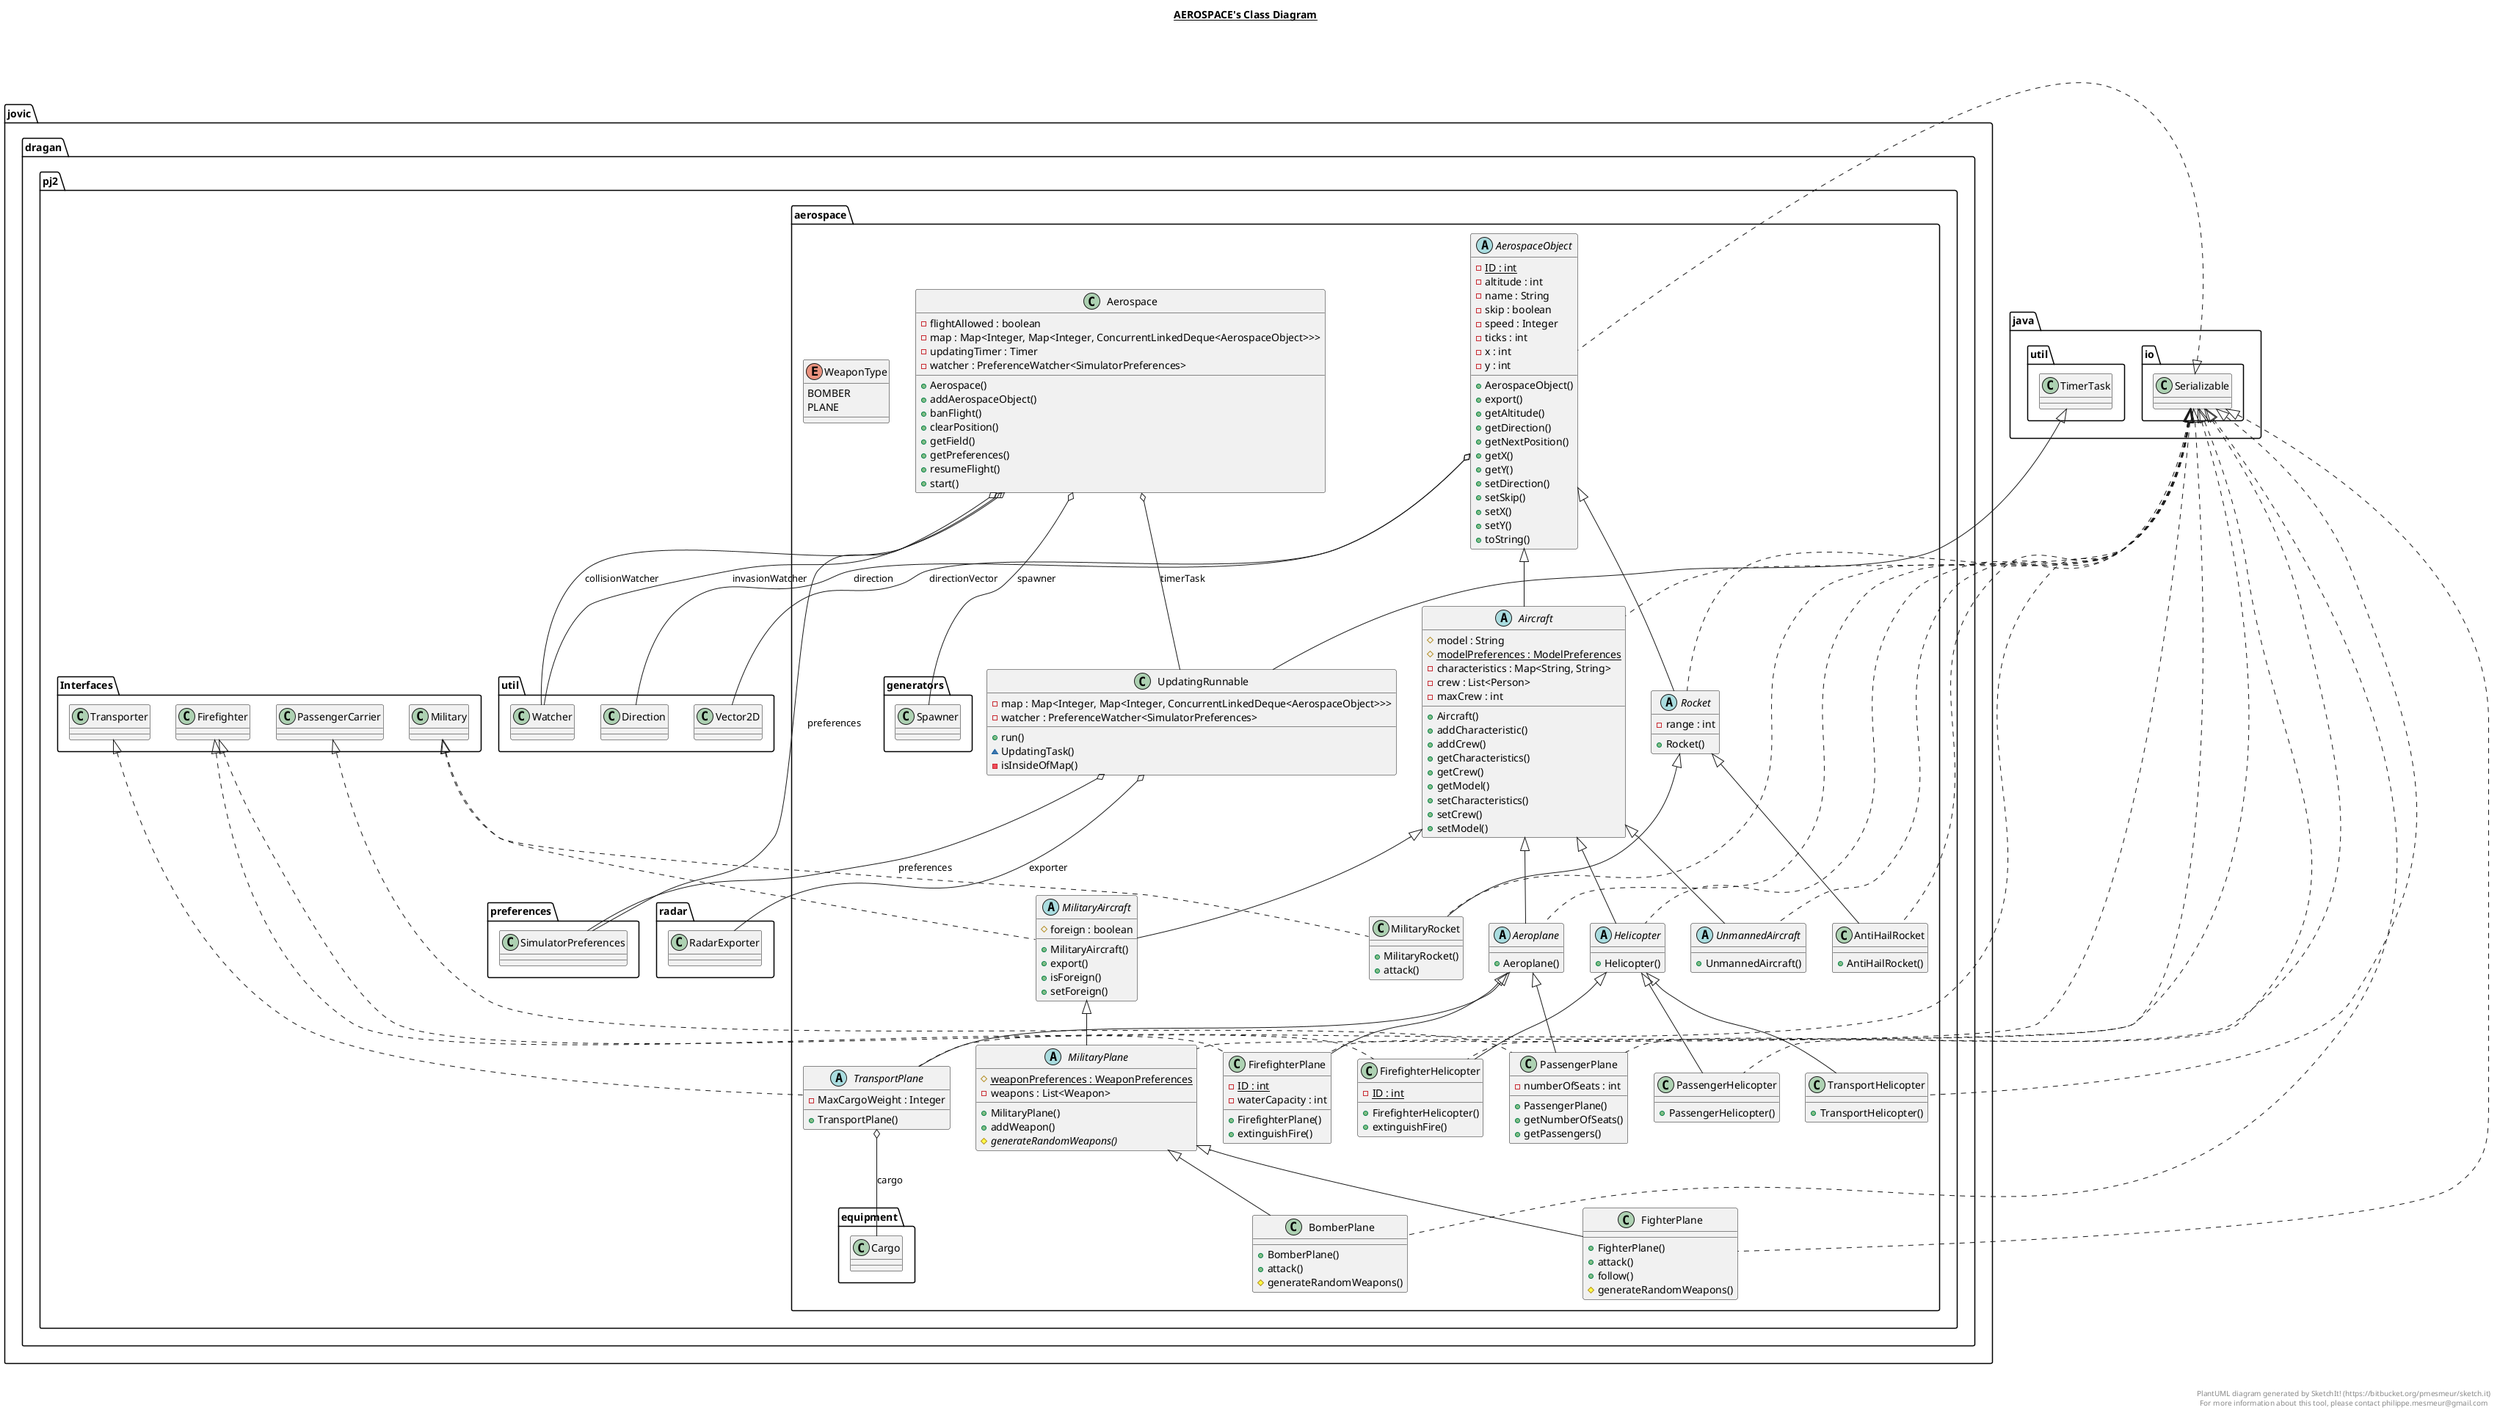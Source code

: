 @startuml

title __AEROSPACE's Class Diagram__\n

  namespace jovic.dragan.pj2.aerospace {
    abstract class jovic.dragan.pj2.aerospace.Aeroplane {
        + Aeroplane()
    }
  }
  

  namespace jovic.dragan.pj2.aerospace {
    class jovic.dragan.pj2.aerospace.Aerospace {
        - flightAllowed : boolean
        - map : Map<Integer, Map<Integer, ConcurrentLinkedDeque<AerospaceObject>>>
        - updatingTimer : Timer
        - watcher : PreferenceWatcher<SimulatorPreferences>
        + Aerospace()
        + addAerospaceObject()
        + banFlight()
        + clearPosition()
        + getField()
        + getPreferences()
        + resumeFlight()
        + start()
    }
  }
  

  namespace jovic.dragan.pj2.aerospace {
    abstract class jovic.dragan.pj2.aerospace.AerospaceObject {
        {static} - ID : int
        - altitude : int
        - name : String
        - skip : boolean
        - speed : Integer
        - ticks : int
        - x : int
        - y : int
        + AerospaceObject()
        + export()
        + getAltitude()
        + getDirection()
        + getNextPosition()
        + getX()
        + getY()
        + setDirection()
        + setSkip()
        + setX()
        + setY()
        + toString()
    }
  }
  

  namespace jovic.dragan.pj2.aerospace {
    abstract class jovic.dragan.pj2.aerospace.Aircraft {
        # model : String
        {static} # modelPreferences : ModelPreferences
        - characteristics : Map<String, String>
        - crew : List<Person>
        - maxCrew : int
        + Aircraft()
        + addCharacteristic()
        + addCrew()
        + getCharacteristics()
        + getCrew()
        + getModel()
        + setCharacteristics()
        + setCrew()
        + setModel()
    }
  }
  

  namespace jovic.dragan.pj2.aerospace {
    class jovic.dragan.pj2.aerospace.AntiHailRocket {
        + AntiHailRocket()
    }
  }
  

  namespace jovic.dragan.pj2.aerospace {
    class jovic.dragan.pj2.aerospace.BomberPlane {
        + BomberPlane()
        + attack()
        # generateRandomWeapons()
    }
  }
  

  namespace jovic.dragan.pj2.aerospace {
    class jovic.dragan.pj2.aerospace.FighterPlane {
        + FighterPlane()
        + attack()
        + follow()
        # generateRandomWeapons()
    }
  }
  

  namespace jovic.dragan.pj2.aerospace {
    class jovic.dragan.pj2.aerospace.FirefighterHelicopter {
        {static} - ID : int
        + FirefighterHelicopter()
        + extinguishFire()
    }
  }
  

  namespace jovic.dragan.pj2.aerospace {
    class jovic.dragan.pj2.aerospace.FirefighterPlane {
        {static} - ID : int
        - waterCapacity : int
        + FirefighterPlane()
        + extinguishFire()
    }
  }
  

  namespace jovic.dragan.pj2.aerospace {
    abstract class jovic.dragan.pj2.aerospace.Helicopter {
        + Helicopter()
    }
  }
  

  namespace jovic.dragan.pj2.aerospace {
    abstract class jovic.dragan.pj2.aerospace.MilitaryAircraft {
        # foreign : boolean
        + MilitaryAircraft()
        + export()
        + isForeign()
        + setForeign()
    }
  }
  

  namespace jovic.dragan.pj2.aerospace {
    abstract class jovic.dragan.pj2.aerospace.MilitaryPlane {
        {static} # weaponPreferences : WeaponPreferences
        - weapons : List<Weapon>
        + MilitaryPlane()
        + addWeapon()
        {abstract} # generateRandomWeapons()
    }
  }
  

  namespace jovic.dragan.pj2.aerospace {
    enum WeaponType {
      BOMBER
      PLANE
    }
  }
  

  namespace jovic.dragan.pj2.aerospace {
    class jovic.dragan.pj2.aerospace.MilitaryRocket {
        + MilitaryRocket()
        + attack()
    }
  }
  

  namespace jovic.dragan.pj2.aerospace {
    class jovic.dragan.pj2.aerospace.PassengerHelicopter {
        + PassengerHelicopter()
    }
  }
  

  namespace jovic.dragan.pj2.aerospace {
    class jovic.dragan.pj2.aerospace.PassengerPlane {
        - numberOfSeats : int
        + PassengerPlane()
        + getNumberOfSeats()
        + getPassengers()
    }
  }
  

  namespace jovic.dragan.pj2.aerospace {
    abstract class jovic.dragan.pj2.aerospace.Rocket {
        - range : int
        + Rocket()
    }
  }
  

  namespace jovic.dragan.pj2.aerospace {
    class jovic.dragan.pj2.aerospace.TransportHelicopter {
        + TransportHelicopter()
    }
  }
  

  namespace jovic.dragan.pj2.aerospace {
    abstract class jovic.dragan.pj2.aerospace.TransportPlane {
        - MaxCargoWeight : Integer
        + TransportPlane()
    }
  }
  

  namespace jovic.dragan.pj2.aerospace {
    abstract class jovic.dragan.pj2.aerospace.UnmannedAircraft {
        + UnmannedAircraft()
    }
  }
  

  namespace jovic.dragan.pj2.aerospace {
    class jovic.dragan.pj2.aerospace.UpdatingRunnable {
        - map : Map<Integer, Map<Integer, ConcurrentLinkedDeque<AerospaceObject>>>
        - watcher : PreferenceWatcher<SimulatorPreferences>
        + run()
        ~ UpdatingTask()
        - isInsideOfMap()
    }
  }
  

  jovic.dragan.pj2.aerospace.Aeroplane .up.|> java.io.Serializable
  jovic.dragan.pj2.aerospace.Aeroplane -up-|> jovic.dragan.pj2.aerospace.Aircraft
  jovic.dragan.pj2.aerospace.Aerospace o-- jovic.dragan.pj2.util.Watcher : collisionWatcher
  jovic.dragan.pj2.aerospace.Aerospace o-- jovic.dragan.pj2.util.Watcher : invasionWatcher
  jovic.dragan.pj2.aerospace.Aerospace o-- jovic.dragan.pj2.preferences.SimulatorPreferences : preferences
  jovic.dragan.pj2.aerospace.Aerospace o-- jovic.dragan.pj2.aerospace.generators.Spawner : spawner
  jovic.dragan.pj2.aerospace.Aerospace o-- jovic.dragan.pj2.aerospace.UpdatingRunnable : timerTask
  jovic.dragan.pj2.aerospace.AerospaceObject .up.|> java.io.Serializable
  jovic.dragan.pj2.aerospace.AerospaceObject o-- jovic.dragan.pj2.util.Direction : direction
  jovic.dragan.pj2.aerospace.AerospaceObject o-- jovic.dragan.pj2.util.Vector2D : directionVector
  jovic.dragan.pj2.aerospace.Aircraft .up.|> java.io.Serializable
  jovic.dragan.pj2.aerospace.Aircraft -up-|> jovic.dragan.pj2.aerospace.AerospaceObject
  jovic.dragan.pj2.aerospace.AntiHailRocket .up.|> java.io.Serializable
  jovic.dragan.pj2.aerospace.AntiHailRocket -up-|> jovic.dragan.pj2.aerospace.Rocket
  jovic.dragan.pj2.aerospace.BomberPlane .up.|> java.io.Serializable
  jovic.dragan.pj2.aerospace.BomberPlane -up-|> jovic.dragan.pj2.aerospace.MilitaryPlane
  jovic.dragan.pj2.aerospace.FighterPlane .up.|> java.io.Serializable
  jovic.dragan.pj2.aerospace.FighterPlane -up-|> jovic.dragan.pj2.aerospace.MilitaryPlane
  jovic.dragan.pj2.aerospace.FirefighterHelicopter .up.|> java.io.Serializable
  jovic.dragan.pj2.aerospace.FirefighterHelicopter .up.|> jovic.dragan.pj2.Interfaces.Firefighter
  jovic.dragan.pj2.aerospace.FirefighterHelicopter -up-|> jovic.dragan.pj2.aerospace.Helicopter
  jovic.dragan.pj2.aerospace.FirefighterPlane .up.|> java.io.Serializable
  jovic.dragan.pj2.aerospace.FirefighterPlane .up.|> jovic.dragan.pj2.Interfaces.Firefighter
  jovic.dragan.pj2.aerospace.FirefighterPlane -up-|> jovic.dragan.pj2.aerospace.Aeroplane
  jovic.dragan.pj2.aerospace.Helicopter .up.|> java.io.Serializable
  jovic.dragan.pj2.aerospace.Helicopter -up-|> jovic.dragan.pj2.aerospace.Aircraft
  jovic.dragan.pj2.aerospace.MilitaryAircraft .up.|> jovic.dragan.pj2.Interfaces.Military
  jovic.dragan.pj2.aerospace.MilitaryAircraft -up-|> jovic.dragan.pj2.aerospace.Aircraft
  jovic.dragan.pj2.aerospace.MilitaryPlane .up.|> java.io.Serializable
  jovic.dragan.pj2.aerospace.MilitaryPlane -up-|> jovic.dragan.pj2.aerospace.MilitaryAircraft
  jovic.dragan.pj2.aerospace.MilitaryPlane +-down- jovic.dragan.pj2.aerospace.MilitaryPlane.WeaponType
  jovic.dragan.pj2.aerospace.MilitaryRocket .up.|> java.io.Serializable
  jovic.dragan.pj2.aerospace.MilitaryRocket .up.|> jovic.dragan.pj2.Interfaces.Military
  jovic.dragan.pj2.aerospace.MilitaryRocket -up-|> jovic.dragan.pj2.aerospace.Rocket
  jovic.dragan.pj2.aerospace.PassengerHelicopter .up.|> java.io.Serializable
  jovic.dragan.pj2.aerospace.PassengerHelicopter -up-|> jovic.dragan.pj2.aerospace.Helicopter
  jovic.dragan.pj2.aerospace.PassengerPlane .up.|> java.io.Serializable
  jovic.dragan.pj2.aerospace.PassengerPlane .up.|> jovic.dragan.pj2.Interfaces.PassengerCarrier
  jovic.dragan.pj2.aerospace.PassengerPlane -up-|> jovic.dragan.pj2.aerospace.Aeroplane
  jovic.dragan.pj2.aerospace.Rocket .up.|> java.io.Serializable
  jovic.dragan.pj2.aerospace.Rocket -up-|> jovic.dragan.pj2.aerospace.AerospaceObject
  jovic.dragan.pj2.aerospace.TransportHelicopter .up.|> java.io.Serializable
  jovic.dragan.pj2.aerospace.TransportHelicopter -up-|> jovic.dragan.pj2.aerospace.Helicopter
  jovic.dragan.pj2.aerospace.TransportPlane .up.|> java.io.Serializable
  jovic.dragan.pj2.aerospace.TransportPlane .up.|> jovic.dragan.pj2.Interfaces.Transporter
  jovic.dragan.pj2.aerospace.TransportPlane -up-|> jovic.dragan.pj2.aerospace.Aeroplane
  jovic.dragan.pj2.aerospace.TransportPlane o-- jovic.dragan.pj2.aerospace.equipment.Cargo : cargo
  jovic.dragan.pj2.aerospace.UnmannedAircraft .up.|> java.io.Serializable
  jovic.dragan.pj2.aerospace.UnmannedAircraft -up-|> jovic.dragan.pj2.aerospace.Aircraft
  jovic.dragan.pj2.aerospace.UpdatingRunnable -up-|> java.util.TimerTask
  jovic.dragan.pj2.aerospace.UpdatingRunnable o-- jovic.dragan.pj2.radar.RadarExporter : exporter
  jovic.dragan.pj2.aerospace.UpdatingRunnable o-- jovic.dragan.pj2.preferences.SimulatorPreferences : preferences


right footer


PlantUML diagram generated by SketchIt! (https://bitbucket.org/pmesmeur/sketch.it)
For more information about this tool, please contact philippe.mesmeur@gmail.com
endfooter

@enduml
